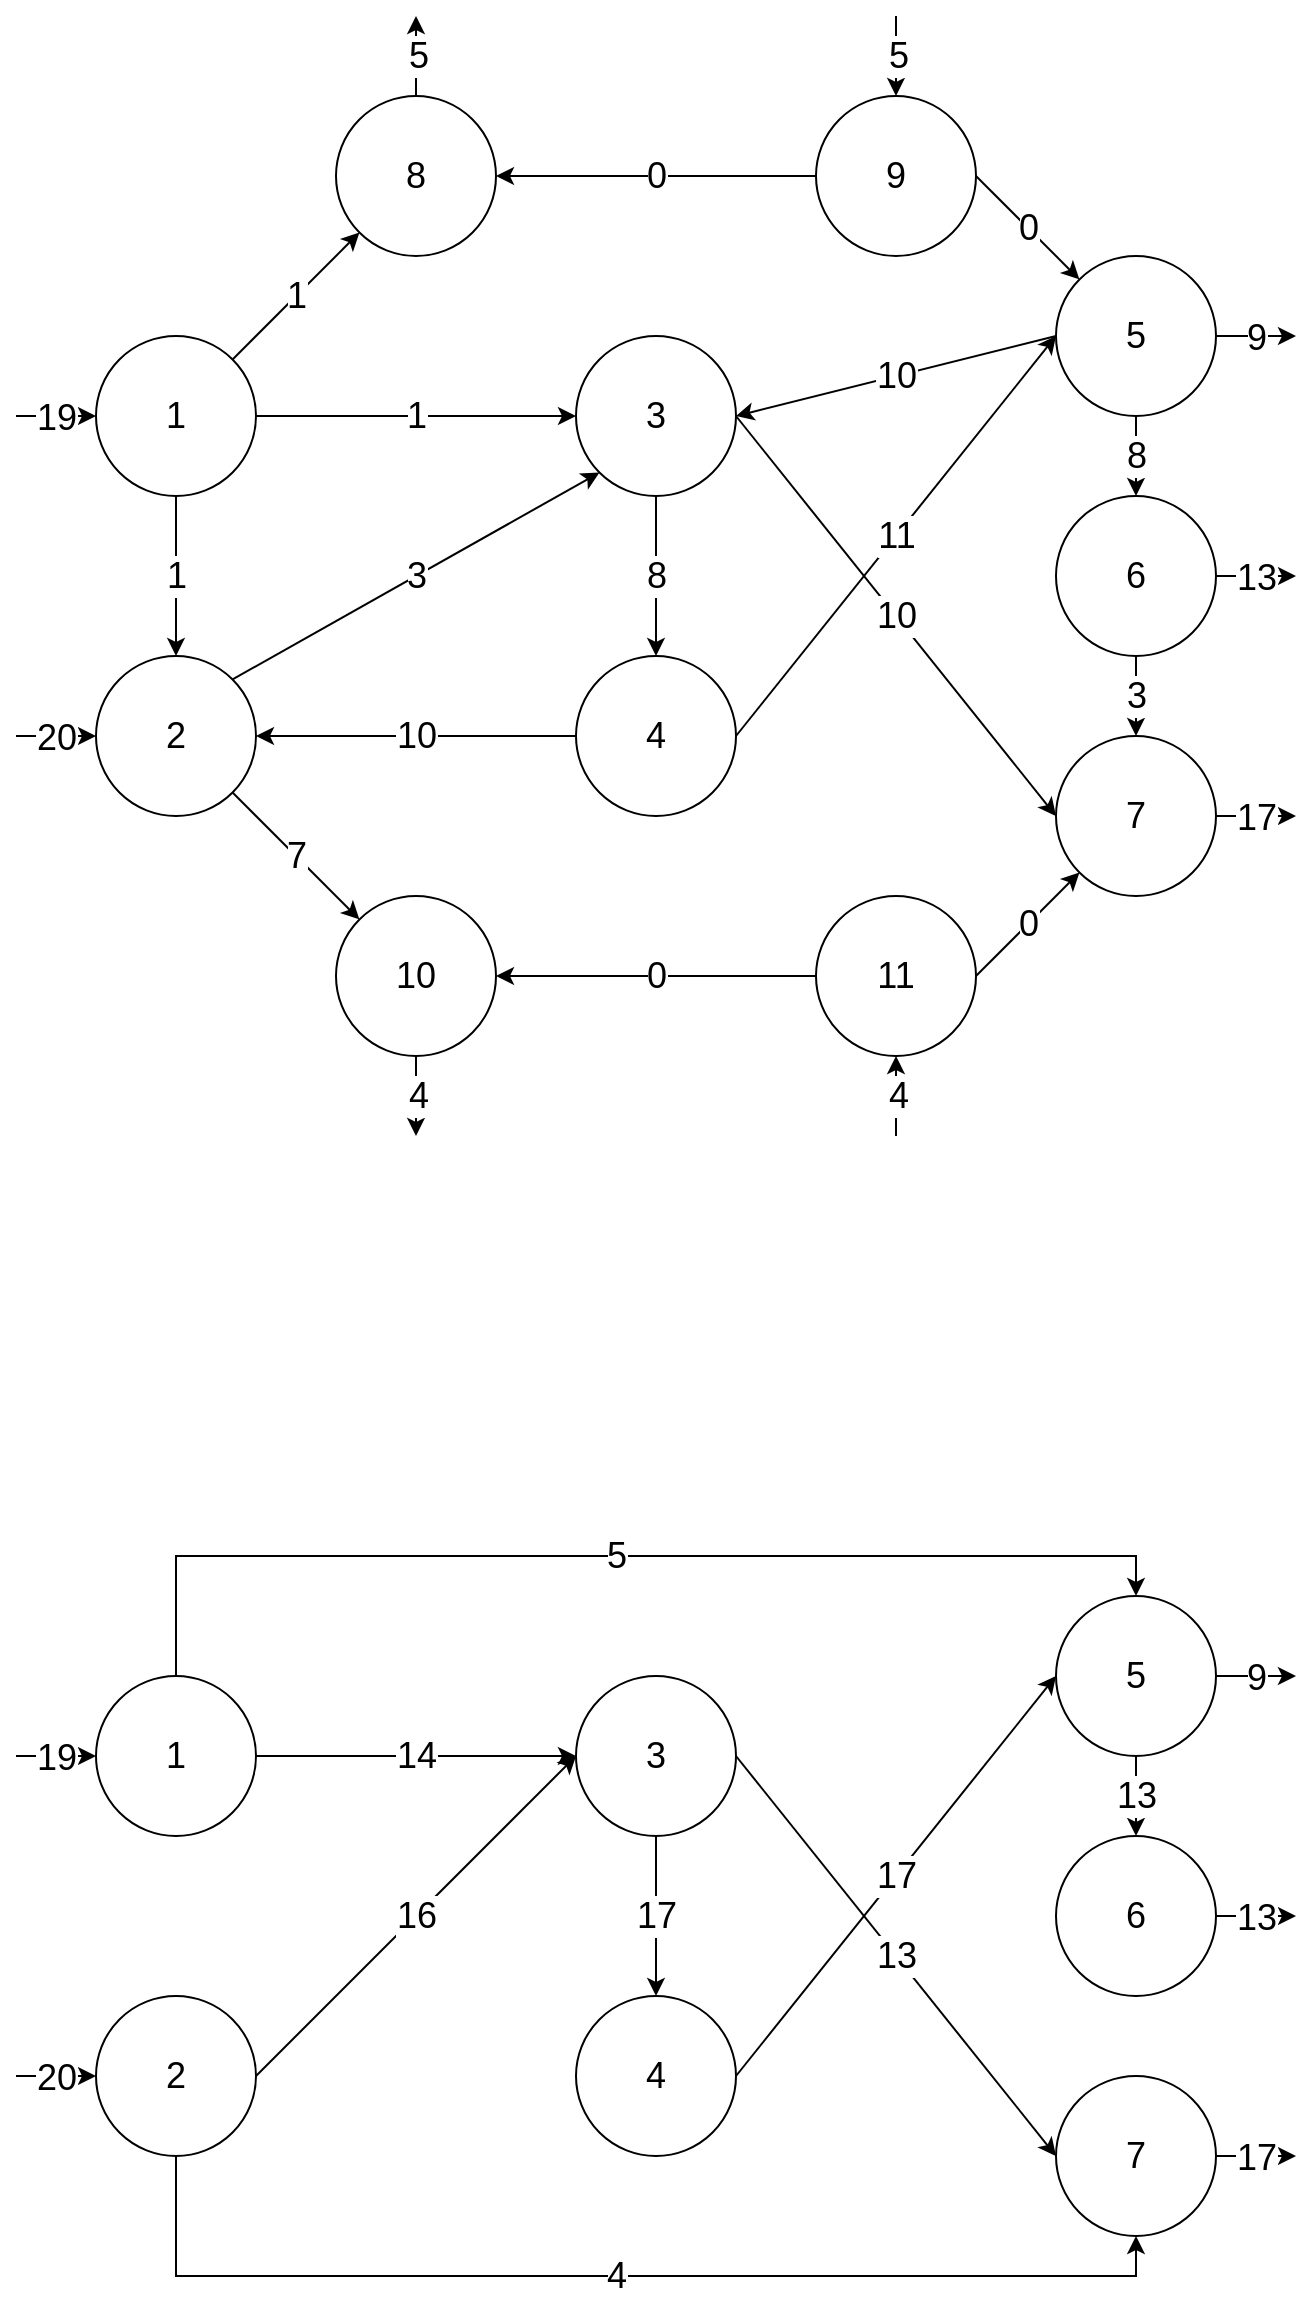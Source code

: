 <mxfile version="23.1.5" type="device">
  <diagram name="Страница — 1" id="3cfuzP7YpXu0LFYXhAKp">
    <mxGraphModel dx="2266" dy="909" grid="1" gridSize="10" guides="1" tooltips="1" connect="1" arrows="1" fold="1" page="1" pageScale="1" pageWidth="2000" pageHeight="2000" math="0" shadow="0">
      <root>
        <mxCell id="0" />
        <mxCell id="1" parent="0" />
        <mxCell id="nwgjkYg-78u434HF7OUi-12" value="1" style="rounded=0;orthogonalLoop=1;jettySize=auto;html=1;exitX=1;exitY=0;exitDx=0;exitDy=0;entryX=0;entryY=1;entryDx=0;entryDy=0;fontSize=18;" parent="1" source="nwgjkYg-78u434HF7OUi-1" target="nwgjkYg-78u434HF7OUi-8" edge="1">
          <mxGeometry relative="1" as="geometry" />
        </mxCell>
        <mxCell id="nwgjkYg-78u434HF7OUi-20" value="1" style="edgeStyle=orthogonalEdgeStyle;rounded=0;orthogonalLoop=1;jettySize=auto;html=1;exitX=0.5;exitY=1;exitDx=0;exitDy=0;fontSize=18;" parent="1" source="nwgjkYg-78u434HF7OUi-1" target="nwgjkYg-78u434HF7OUi-2" edge="1">
          <mxGeometry relative="1" as="geometry" />
        </mxCell>
        <mxCell id="nwgjkYg-78u434HF7OUi-21" value="1" style="edgeStyle=orthogonalEdgeStyle;rounded=0;orthogonalLoop=1;jettySize=auto;html=1;exitX=1;exitY=0.5;exitDx=0;exitDy=0;entryX=0;entryY=0.5;entryDx=0;entryDy=0;fontSize=18;" parent="1" source="nwgjkYg-78u434HF7OUi-1" target="nwgjkYg-78u434HF7OUi-3" edge="1">
          <mxGeometry relative="1" as="geometry" />
        </mxCell>
        <mxCell id="nwgjkYg-78u434HF7OUi-36" value="19" style="edgeStyle=orthogonalEdgeStyle;rounded=0;orthogonalLoop=1;jettySize=auto;html=1;exitX=0;exitY=0.5;exitDx=0;exitDy=0;startArrow=classic;startFill=1;endArrow=none;endFill=0;fontSize=18;" parent="1" source="nwgjkYg-78u434HF7OUi-1" edge="1">
          <mxGeometry relative="1" as="geometry">
            <mxPoint x="320" y="400" as="targetPoint" />
          </mxGeometry>
        </mxCell>
        <mxCell id="nwgjkYg-78u434HF7OUi-1" value="1" style="ellipse;whiteSpace=wrap;html=1;aspect=fixed;fontSize=18;" parent="1" vertex="1">
          <mxGeometry x="360" y="360" width="80" height="80" as="geometry" />
        </mxCell>
        <mxCell id="nwgjkYg-78u434HF7OUi-22" value="3" style="rounded=0;orthogonalLoop=1;jettySize=auto;html=1;exitX=1;exitY=0;exitDx=0;exitDy=0;entryX=0;entryY=1;entryDx=0;entryDy=0;fontSize=18;" parent="1" source="nwgjkYg-78u434HF7OUi-2" target="nwgjkYg-78u434HF7OUi-3" edge="1">
          <mxGeometry relative="1" as="geometry" />
        </mxCell>
        <mxCell id="nwgjkYg-78u434HF7OUi-23" value="7" style="rounded=0;orthogonalLoop=1;jettySize=auto;html=1;exitX=1;exitY=1;exitDx=0;exitDy=0;entryX=0;entryY=0;entryDx=0;entryDy=0;fontSize=18;" parent="1" source="nwgjkYg-78u434HF7OUi-2" target="nwgjkYg-78u434HF7OUi-10" edge="1">
          <mxGeometry relative="1" as="geometry" />
        </mxCell>
        <mxCell id="nwgjkYg-78u434HF7OUi-35" value="20" style="edgeStyle=orthogonalEdgeStyle;rounded=0;orthogonalLoop=1;jettySize=auto;html=1;exitX=0;exitY=0.5;exitDx=0;exitDy=0;startArrow=classic;startFill=1;endArrow=none;endFill=0;fontSize=18;" parent="1" source="nwgjkYg-78u434HF7OUi-2" edge="1">
          <mxGeometry relative="1" as="geometry">
            <mxPoint x="320" y="560" as="targetPoint" />
          </mxGeometry>
        </mxCell>
        <mxCell id="nwgjkYg-78u434HF7OUi-2" value="2" style="ellipse;whiteSpace=wrap;html=1;aspect=fixed;fontSize=18;" parent="1" vertex="1">
          <mxGeometry x="360" y="520" width="80" height="80" as="geometry" />
        </mxCell>
        <mxCell id="nwgjkYg-78u434HF7OUi-24" value="10" style="rounded=0;orthogonalLoop=1;jettySize=auto;html=1;exitX=1;exitY=0.5;exitDx=0;exitDy=0;entryX=0;entryY=0.5;entryDx=0;entryDy=0;fontSize=18;" parent="1" source="nwgjkYg-78u434HF7OUi-3" target="nwgjkYg-78u434HF7OUi-7" edge="1">
          <mxGeometry relative="1" as="geometry" />
        </mxCell>
        <mxCell id="nwgjkYg-78u434HF7OUi-25" value="8" style="edgeStyle=orthogonalEdgeStyle;rounded=0;orthogonalLoop=1;jettySize=auto;html=1;exitX=0.5;exitY=1;exitDx=0;exitDy=0;fontSize=18;" parent="1" source="nwgjkYg-78u434HF7OUi-3" target="nwgjkYg-78u434HF7OUi-4" edge="1">
          <mxGeometry relative="1" as="geometry" />
        </mxCell>
        <mxCell id="nwgjkYg-78u434HF7OUi-3" value="3" style="ellipse;whiteSpace=wrap;html=1;aspect=fixed;fontSize=18;" parent="1" vertex="1">
          <mxGeometry x="600" y="360" width="80" height="80" as="geometry" />
        </mxCell>
        <mxCell id="nwgjkYg-78u434HF7OUi-26" value="10" style="edgeStyle=orthogonalEdgeStyle;rounded=0;orthogonalLoop=1;jettySize=auto;html=1;exitX=0;exitY=0.5;exitDx=0;exitDy=0;entryX=1;entryY=0.5;entryDx=0;entryDy=0;fontSize=18;" parent="1" source="nwgjkYg-78u434HF7OUi-4" target="nwgjkYg-78u434HF7OUi-2" edge="1">
          <mxGeometry relative="1" as="geometry" />
        </mxCell>
        <mxCell id="nwgjkYg-78u434HF7OUi-27" value="11" style="rounded=0;orthogonalLoop=1;jettySize=auto;html=1;exitX=1;exitY=0.5;exitDx=0;exitDy=0;entryX=0;entryY=0.5;entryDx=0;entryDy=0;fontSize=18;" parent="1" source="nwgjkYg-78u434HF7OUi-4" target="nwgjkYg-78u434HF7OUi-6" edge="1">
          <mxGeometry relative="1" as="geometry" />
        </mxCell>
        <mxCell id="nwgjkYg-78u434HF7OUi-4" value="4" style="ellipse;whiteSpace=wrap;html=1;aspect=fixed;fontSize=18;" parent="1" vertex="1">
          <mxGeometry x="600" y="520" width="80" height="80" as="geometry" />
        </mxCell>
        <mxCell id="nwgjkYg-78u434HF7OUi-30" value="3" style="edgeStyle=orthogonalEdgeStyle;rounded=0;orthogonalLoop=1;jettySize=auto;html=1;exitX=0.5;exitY=1;exitDx=0;exitDy=0;entryX=0.5;entryY=0;entryDx=0;entryDy=0;fontSize=18;" parent="1" source="nwgjkYg-78u434HF7OUi-5" target="nwgjkYg-78u434HF7OUi-7" edge="1">
          <mxGeometry relative="1" as="geometry" />
        </mxCell>
        <mxCell id="nwgjkYg-78u434HF7OUi-38" value="13" style="edgeStyle=orthogonalEdgeStyle;rounded=0;orthogonalLoop=1;jettySize=auto;html=1;exitX=1;exitY=0.5;exitDx=0;exitDy=0;fontSize=18;" parent="1" source="nwgjkYg-78u434HF7OUi-5" edge="1">
          <mxGeometry relative="1" as="geometry">
            <mxPoint x="960" y="480" as="targetPoint" />
          </mxGeometry>
        </mxCell>
        <mxCell id="nwgjkYg-78u434HF7OUi-5" value="6" style="ellipse;whiteSpace=wrap;html=1;aspect=fixed;fontSize=18;" parent="1" vertex="1">
          <mxGeometry x="840" y="440" width="80" height="80" as="geometry" />
        </mxCell>
        <mxCell id="nwgjkYg-78u434HF7OUi-28" value="10" style="rounded=0;orthogonalLoop=1;jettySize=auto;html=1;exitX=0;exitY=0.5;exitDx=0;exitDy=0;entryX=1;entryY=0.5;entryDx=0;entryDy=0;fontSize=18;" parent="1" source="nwgjkYg-78u434HF7OUi-6" target="nwgjkYg-78u434HF7OUi-3" edge="1">
          <mxGeometry relative="1" as="geometry" />
        </mxCell>
        <mxCell id="nwgjkYg-78u434HF7OUi-29" value="8" style="edgeStyle=orthogonalEdgeStyle;rounded=0;orthogonalLoop=1;jettySize=auto;html=1;exitX=0.5;exitY=1;exitDx=0;exitDy=0;fontSize=18;" parent="1" source="nwgjkYg-78u434HF7OUi-6" target="nwgjkYg-78u434HF7OUi-5" edge="1">
          <mxGeometry relative="1" as="geometry" />
        </mxCell>
        <mxCell id="nwgjkYg-78u434HF7OUi-37" value="9" style="edgeStyle=orthogonalEdgeStyle;rounded=0;orthogonalLoop=1;jettySize=auto;html=1;exitX=1;exitY=0.5;exitDx=0;exitDy=0;fontSize=18;" parent="1" source="nwgjkYg-78u434HF7OUi-6" edge="1">
          <mxGeometry relative="1" as="geometry">
            <mxPoint x="960" y="360" as="targetPoint" />
          </mxGeometry>
        </mxCell>
        <mxCell id="nwgjkYg-78u434HF7OUi-6" value="5" style="ellipse;whiteSpace=wrap;html=1;aspect=fixed;fontSize=18;" parent="1" vertex="1">
          <mxGeometry x="840" y="320" width="80" height="80" as="geometry" />
        </mxCell>
        <mxCell id="nwgjkYg-78u434HF7OUi-39" value="17" style="edgeStyle=orthogonalEdgeStyle;rounded=0;orthogonalLoop=1;jettySize=auto;html=1;exitX=1;exitY=0.5;exitDx=0;exitDy=0;fontSize=18;" parent="1" source="nwgjkYg-78u434HF7OUi-7" edge="1">
          <mxGeometry relative="1" as="geometry">
            <mxPoint x="960" y="600" as="targetPoint" />
          </mxGeometry>
        </mxCell>
        <mxCell id="nwgjkYg-78u434HF7OUi-7" value="7" style="ellipse;whiteSpace=wrap;html=1;aspect=fixed;fontSize=18;" parent="1" vertex="1">
          <mxGeometry x="840" y="560" width="80" height="80" as="geometry" />
        </mxCell>
        <mxCell id="nwgjkYg-78u434HF7OUi-14" value="5" style="edgeStyle=orthogonalEdgeStyle;rounded=0;orthogonalLoop=1;jettySize=auto;html=1;exitX=0.5;exitY=0;exitDx=0;exitDy=0;endArrow=classic;endFill=1;fontSize=18;" parent="1" source="nwgjkYg-78u434HF7OUi-8" edge="1">
          <mxGeometry relative="1" as="geometry">
            <mxPoint x="520" y="200" as="targetPoint" />
          </mxGeometry>
        </mxCell>
        <mxCell id="nwgjkYg-78u434HF7OUi-8" value="8" style="ellipse;whiteSpace=wrap;html=1;aspect=fixed;fontSize=18;" parent="1" vertex="1">
          <mxGeometry x="480" y="240" width="80" height="80" as="geometry" />
        </mxCell>
        <mxCell id="nwgjkYg-78u434HF7OUi-16" value="5" style="edgeStyle=orthogonalEdgeStyle;rounded=0;orthogonalLoop=1;jettySize=auto;html=1;exitX=0.5;exitY=0;exitDx=0;exitDy=0;endArrow=none;endFill=0;startArrow=classic;startFill=1;fontSize=18;" parent="1" source="nwgjkYg-78u434HF7OUi-9" edge="1">
          <mxGeometry relative="1" as="geometry">
            <mxPoint x="760" y="200" as="targetPoint" />
          </mxGeometry>
        </mxCell>
        <mxCell id="nwgjkYg-78u434HF7OUi-17" value="0" style="edgeStyle=orthogonalEdgeStyle;rounded=0;orthogonalLoop=1;jettySize=auto;html=1;exitX=0;exitY=0.5;exitDx=0;exitDy=0;fontSize=18;" parent="1" source="nwgjkYg-78u434HF7OUi-9" target="nwgjkYg-78u434HF7OUi-8" edge="1">
          <mxGeometry relative="1" as="geometry" />
        </mxCell>
        <mxCell id="nwgjkYg-78u434HF7OUi-19" value="0" style="rounded=0;orthogonalLoop=1;jettySize=auto;html=1;exitX=1;exitY=0.5;exitDx=0;exitDy=0;entryX=0;entryY=0;entryDx=0;entryDy=0;fontSize=18;" parent="1" source="nwgjkYg-78u434HF7OUi-9" target="nwgjkYg-78u434HF7OUi-6" edge="1">
          <mxGeometry relative="1" as="geometry" />
        </mxCell>
        <mxCell id="nwgjkYg-78u434HF7OUi-9" value="9" style="ellipse;whiteSpace=wrap;html=1;aspect=fixed;fontSize=18;" parent="1" vertex="1">
          <mxGeometry x="720" y="240" width="80" height="80" as="geometry" />
        </mxCell>
        <mxCell id="nwgjkYg-78u434HF7OUi-34" value="4" style="edgeStyle=orthogonalEdgeStyle;rounded=0;orthogonalLoop=1;jettySize=auto;html=1;exitX=0.5;exitY=1;exitDx=0;exitDy=0;fontSize=18;" parent="1" source="nwgjkYg-78u434HF7OUi-10" edge="1">
          <mxGeometry relative="1" as="geometry">
            <mxPoint x="520" y="760" as="targetPoint" />
          </mxGeometry>
        </mxCell>
        <mxCell id="nwgjkYg-78u434HF7OUi-10" value="10" style="ellipse;whiteSpace=wrap;html=1;aspect=fixed;fontSize=18;" parent="1" vertex="1">
          <mxGeometry x="480" y="640" width="80" height="80" as="geometry" />
        </mxCell>
        <mxCell id="nwgjkYg-78u434HF7OUi-31" value="0" style="rounded=0;orthogonalLoop=1;jettySize=auto;html=1;exitX=1;exitY=0.5;exitDx=0;exitDy=0;entryX=0;entryY=1;entryDx=0;entryDy=0;fontSize=18;" parent="1" source="nwgjkYg-78u434HF7OUi-11" target="nwgjkYg-78u434HF7OUi-7" edge="1">
          <mxGeometry relative="1" as="geometry" />
        </mxCell>
        <mxCell id="nwgjkYg-78u434HF7OUi-32" value="0" style="edgeStyle=orthogonalEdgeStyle;rounded=0;orthogonalLoop=1;jettySize=auto;html=1;exitX=0;exitY=0.5;exitDx=0;exitDy=0;entryX=1;entryY=0.5;entryDx=0;entryDy=0;fontSize=18;" parent="1" source="nwgjkYg-78u434HF7OUi-11" target="nwgjkYg-78u434HF7OUi-10" edge="1">
          <mxGeometry relative="1" as="geometry" />
        </mxCell>
        <mxCell id="nwgjkYg-78u434HF7OUi-33" value="4" style="edgeStyle=orthogonalEdgeStyle;rounded=0;orthogonalLoop=1;jettySize=auto;html=1;exitX=0.5;exitY=1;exitDx=0;exitDy=0;startArrow=classic;startFill=1;endArrow=none;endFill=0;fontSize=18;" parent="1" source="nwgjkYg-78u434HF7OUi-11" edge="1">
          <mxGeometry relative="1" as="geometry">
            <mxPoint x="760" y="760" as="targetPoint" />
          </mxGeometry>
        </mxCell>
        <mxCell id="nwgjkYg-78u434HF7OUi-11" value="11" style="ellipse;whiteSpace=wrap;html=1;aspect=fixed;fontSize=18;" parent="1" vertex="1">
          <mxGeometry x="720" y="640" width="80" height="80" as="geometry" />
        </mxCell>
        <mxCell id="O8a9EoDTP7e4VRQ9ZVEJ-4" value="19" style="edgeStyle=orthogonalEdgeStyle;rounded=0;orthogonalLoop=1;jettySize=auto;html=1;exitX=0;exitY=0.5;exitDx=0;exitDy=0;startArrow=classic;startFill=1;endArrow=none;endFill=0;fontSize=18;" edge="1" parent="1" source="O8a9EoDTP7e4VRQ9ZVEJ-5">
          <mxGeometry relative="1" as="geometry">
            <mxPoint x="320" y="1070" as="targetPoint" />
          </mxGeometry>
        </mxCell>
        <mxCell id="O8a9EoDTP7e4VRQ9ZVEJ-38" value="14" style="edgeStyle=orthogonalEdgeStyle;rounded=0;orthogonalLoop=1;jettySize=auto;html=1;exitX=1;exitY=0.5;exitDx=0;exitDy=0;fontSize=18;" edge="1" parent="1" source="O8a9EoDTP7e4VRQ9ZVEJ-5" target="O8a9EoDTP7e4VRQ9ZVEJ-12">
          <mxGeometry relative="1" as="geometry" />
        </mxCell>
        <mxCell id="O8a9EoDTP7e4VRQ9ZVEJ-41" value="5" style="edgeStyle=orthogonalEdgeStyle;rounded=0;orthogonalLoop=1;jettySize=auto;html=1;exitX=0.5;exitY=0;exitDx=0;exitDy=0;entryX=0.5;entryY=0;entryDx=0;entryDy=0;fontSize=18;" edge="1" parent="1" source="O8a9EoDTP7e4VRQ9ZVEJ-5" target="O8a9EoDTP7e4VRQ9ZVEJ-22">
          <mxGeometry relative="1" as="geometry" />
        </mxCell>
        <mxCell id="O8a9EoDTP7e4VRQ9ZVEJ-5" value="1" style="ellipse;whiteSpace=wrap;html=1;aspect=fixed;fontSize=18;" vertex="1" parent="1">
          <mxGeometry x="360" y="1030" width="80" height="80" as="geometry" />
        </mxCell>
        <mxCell id="O8a9EoDTP7e4VRQ9ZVEJ-8" value="20" style="edgeStyle=orthogonalEdgeStyle;rounded=0;orthogonalLoop=1;jettySize=auto;html=1;exitX=0;exitY=0.5;exitDx=0;exitDy=0;startArrow=classic;startFill=1;endArrow=none;endFill=0;fontSize=18;" edge="1" parent="1" source="O8a9EoDTP7e4VRQ9ZVEJ-9">
          <mxGeometry relative="1" as="geometry">
            <mxPoint x="320" y="1230" as="targetPoint" />
          </mxGeometry>
        </mxCell>
        <mxCell id="O8a9EoDTP7e4VRQ9ZVEJ-42" value="16" style="rounded=0;orthogonalLoop=1;jettySize=auto;html=1;exitX=1;exitY=0.5;exitDx=0;exitDy=0;entryX=0;entryY=0.5;entryDx=0;entryDy=0;fontSize=18;" edge="1" parent="1" source="O8a9EoDTP7e4VRQ9ZVEJ-9" target="O8a9EoDTP7e4VRQ9ZVEJ-12">
          <mxGeometry relative="1" as="geometry" />
        </mxCell>
        <mxCell id="O8a9EoDTP7e4VRQ9ZVEJ-45" value="4" style="edgeStyle=orthogonalEdgeStyle;rounded=0;orthogonalLoop=1;jettySize=auto;html=1;exitX=0.5;exitY=1;exitDx=0;exitDy=0;entryX=0.5;entryY=1;entryDx=0;entryDy=0;fontSize=18;" edge="1" parent="1" source="O8a9EoDTP7e4VRQ9ZVEJ-9" target="O8a9EoDTP7e4VRQ9ZVEJ-24">
          <mxGeometry relative="1" as="geometry" />
        </mxCell>
        <mxCell id="O8a9EoDTP7e4VRQ9ZVEJ-9" value="2" style="ellipse;whiteSpace=wrap;html=1;aspect=fixed;fontSize=18;" vertex="1" parent="1">
          <mxGeometry x="360" y="1190" width="80" height="80" as="geometry" />
        </mxCell>
        <mxCell id="O8a9EoDTP7e4VRQ9ZVEJ-39" value="17" style="edgeStyle=orthogonalEdgeStyle;rounded=0;orthogonalLoop=1;jettySize=auto;html=1;exitX=0.5;exitY=1;exitDx=0;exitDy=0;fontSize=18;" edge="1" parent="1" source="O8a9EoDTP7e4VRQ9ZVEJ-12" target="O8a9EoDTP7e4VRQ9ZVEJ-15">
          <mxGeometry relative="1" as="geometry" />
        </mxCell>
        <mxCell id="O8a9EoDTP7e4VRQ9ZVEJ-44" value="13" style="rounded=0;orthogonalLoop=1;jettySize=auto;html=1;exitX=1;exitY=0.5;exitDx=0;exitDy=0;entryX=0;entryY=0.5;entryDx=0;entryDy=0;fontSize=18;" edge="1" parent="1" source="O8a9EoDTP7e4VRQ9ZVEJ-12" target="O8a9EoDTP7e4VRQ9ZVEJ-24">
          <mxGeometry relative="1" as="geometry" />
        </mxCell>
        <mxCell id="O8a9EoDTP7e4VRQ9ZVEJ-12" value="3" style="ellipse;whiteSpace=wrap;html=1;aspect=fixed;fontSize=18;" vertex="1" parent="1">
          <mxGeometry x="600" y="1030" width="80" height="80" as="geometry" />
        </mxCell>
        <mxCell id="O8a9EoDTP7e4VRQ9ZVEJ-40" value="17" style="rounded=0;orthogonalLoop=1;jettySize=auto;html=1;exitX=1;exitY=0.5;exitDx=0;exitDy=0;entryX=0;entryY=0.5;entryDx=0;entryDy=0;fontSize=18;" edge="1" parent="1" source="O8a9EoDTP7e4VRQ9ZVEJ-15" target="O8a9EoDTP7e4VRQ9ZVEJ-22">
          <mxGeometry relative="1" as="geometry" />
        </mxCell>
        <mxCell id="O8a9EoDTP7e4VRQ9ZVEJ-15" value="4" style="ellipse;whiteSpace=wrap;html=1;aspect=fixed;fontSize=18;" vertex="1" parent="1">
          <mxGeometry x="600" y="1190" width="80" height="80" as="geometry" />
        </mxCell>
        <mxCell id="O8a9EoDTP7e4VRQ9ZVEJ-17" value="13" style="edgeStyle=orthogonalEdgeStyle;rounded=0;orthogonalLoop=1;jettySize=auto;html=1;exitX=1;exitY=0.5;exitDx=0;exitDy=0;fontSize=18;" edge="1" parent="1" source="O8a9EoDTP7e4VRQ9ZVEJ-18">
          <mxGeometry relative="1" as="geometry">
            <mxPoint x="960" y="1150" as="targetPoint" />
          </mxGeometry>
        </mxCell>
        <mxCell id="O8a9EoDTP7e4VRQ9ZVEJ-18" value="6" style="ellipse;whiteSpace=wrap;html=1;aspect=fixed;fontSize=18;" vertex="1" parent="1">
          <mxGeometry x="840" y="1110" width="80" height="80" as="geometry" />
        </mxCell>
        <mxCell id="O8a9EoDTP7e4VRQ9ZVEJ-21" value="9" style="edgeStyle=orthogonalEdgeStyle;rounded=0;orthogonalLoop=1;jettySize=auto;html=1;exitX=1;exitY=0.5;exitDx=0;exitDy=0;fontSize=18;" edge="1" parent="1" source="O8a9EoDTP7e4VRQ9ZVEJ-22">
          <mxGeometry relative="1" as="geometry">
            <mxPoint x="960" y="1030" as="targetPoint" />
          </mxGeometry>
        </mxCell>
        <mxCell id="O8a9EoDTP7e4VRQ9ZVEJ-43" value="13" style="edgeStyle=orthogonalEdgeStyle;rounded=0;orthogonalLoop=1;jettySize=auto;html=1;exitX=0.5;exitY=1;exitDx=0;exitDy=0;entryX=0.5;entryY=0;entryDx=0;entryDy=0;fontSize=18;" edge="1" parent="1" source="O8a9EoDTP7e4VRQ9ZVEJ-22" target="O8a9EoDTP7e4VRQ9ZVEJ-18">
          <mxGeometry relative="1" as="geometry" />
        </mxCell>
        <mxCell id="O8a9EoDTP7e4VRQ9ZVEJ-22" value="5" style="ellipse;whiteSpace=wrap;html=1;aspect=fixed;fontSize=18;" vertex="1" parent="1">
          <mxGeometry x="840" y="990" width="80" height="80" as="geometry" />
        </mxCell>
        <mxCell id="O8a9EoDTP7e4VRQ9ZVEJ-23" value="17" style="edgeStyle=orthogonalEdgeStyle;rounded=0;orthogonalLoop=1;jettySize=auto;html=1;exitX=1;exitY=0.5;exitDx=0;exitDy=0;fontSize=18;" edge="1" parent="1" source="O8a9EoDTP7e4VRQ9ZVEJ-24">
          <mxGeometry relative="1" as="geometry">
            <mxPoint x="960" y="1270" as="targetPoint" />
          </mxGeometry>
        </mxCell>
        <mxCell id="O8a9EoDTP7e4VRQ9ZVEJ-24" value="7" style="ellipse;whiteSpace=wrap;html=1;aspect=fixed;fontSize=18;" vertex="1" parent="1">
          <mxGeometry x="840" y="1230" width="80" height="80" as="geometry" />
        </mxCell>
      </root>
    </mxGraphModel>
  </diagram>
</mxfile>
